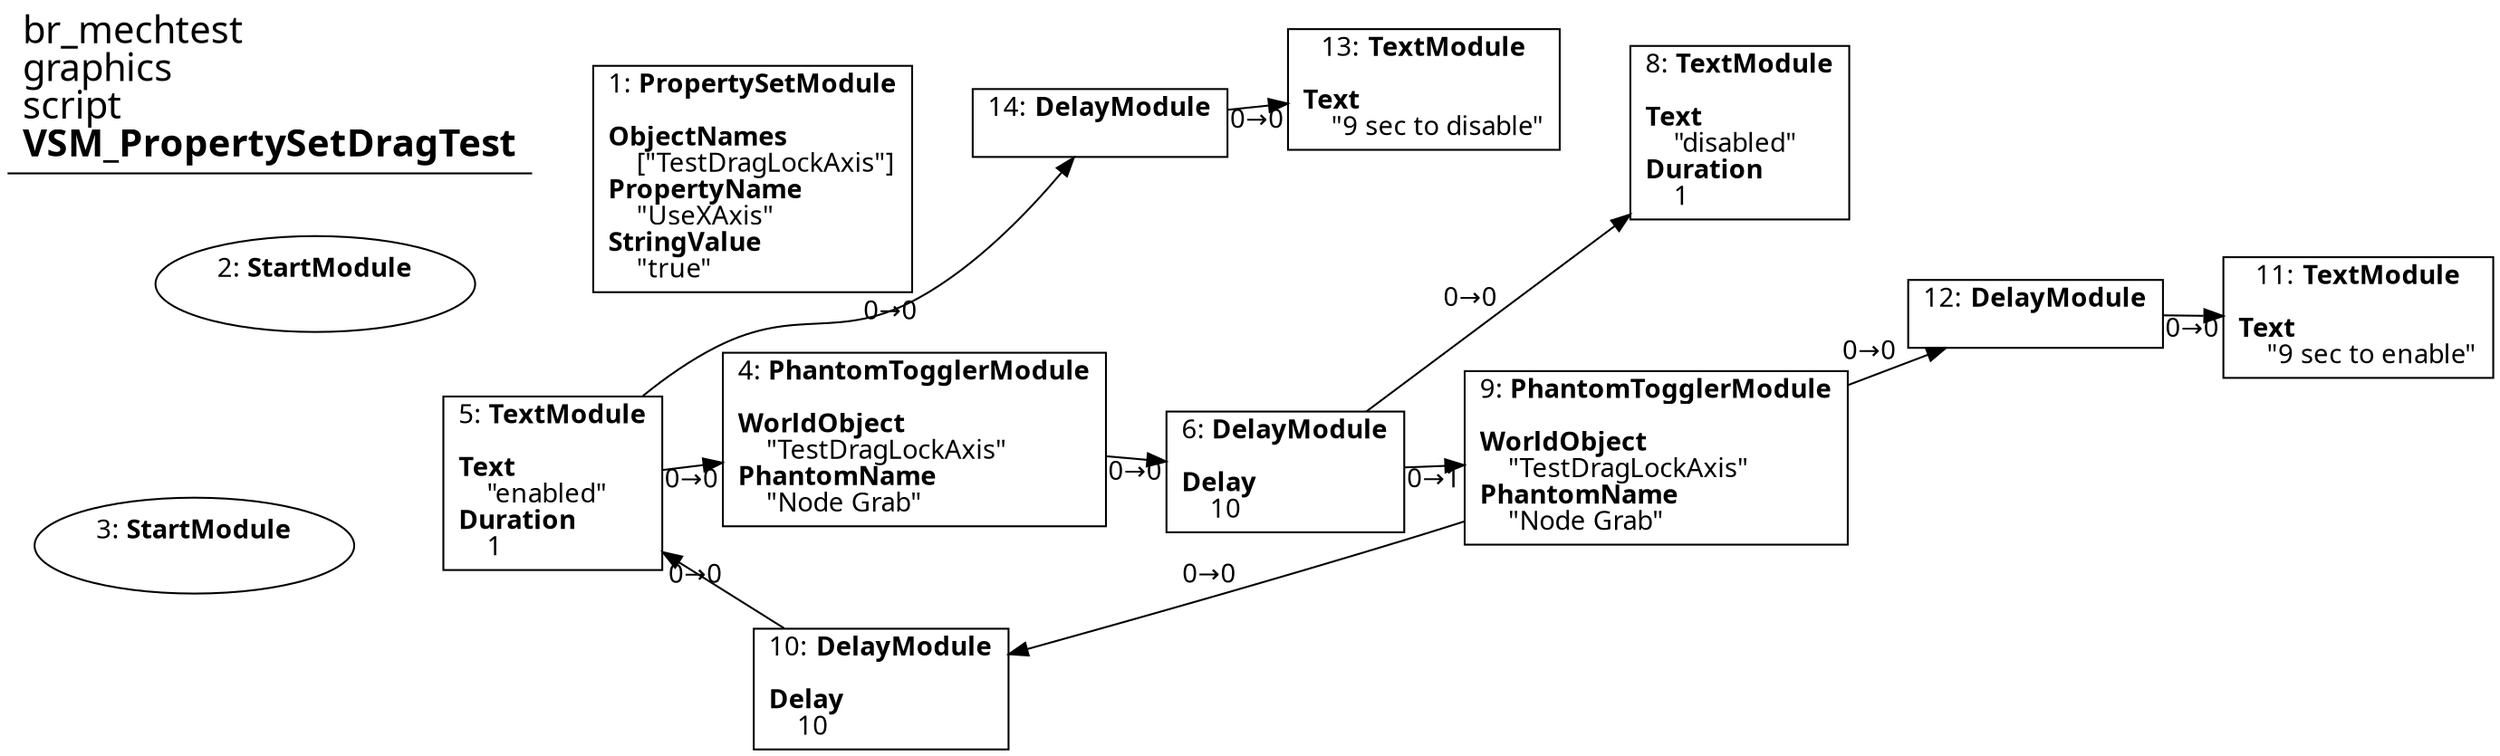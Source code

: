 digraph {
    layout = fdp;
    overlap = prism;
    sep = "+16";
    splines = spline;

    node [ shape = box ];

    graph [ fontname = "Segoe UI" ];
    node [ fontname = "Segoe UI" ];
    edge [ fontname = "Segoe UI" ];

    1 [ label = <1: <b>PropertySetModule</b><br/><br/><b>ObjectNames</b><br align="left"/>    [&quot;TestDragLockAxis&quot;]<br align="left"/><b>PropertyName</b><br align="left"/>    &quot;UseXAxis&quot;<br align="left"/><b>StringValue</b><br align="left"/>    &quot;true&quot;<br align="left"/>> ];
    1 [ pos = "0.36900002,-0.27600002!" ];

    2 [ label = <2: <b>StartModule</b><br/><br/>> ];
    2 [ shape = oval ]
    2 [ pos = "0.164,-0.277!" ];

    3 [ label = <3: <b>StartModule</b><br/><br/>> ];
    3 [ shape = oval ]
    3 [ pos = "0.19900002,-0.572!" ];

    4 [ label = <4: <b>PhantomTogglerModule</b><br/><br/><b>WorldObject</b><br align="left"/>    &quot;TestDragLockAxis&quot;<br align="left"/><b>PhantomName</b><br align="left"/>    &quot;Node Grab&quot;<br align="left"/>> ];
    4 [ pos = "0.76100004,-0.44000003!" ];
    4 -> 6 [ label = "0→0" ];

    5 [ label = <5: <b>TextModule</b><br/><br/><b>Text</b><br align="left"/>    &quot;enabled&quot;<br align="left"/><b>Duration</b><br align="left"/>    1<br align="left"/>> ];
    5 [ pos = "0.518,-0.44000003!" ];
    5 -> 4 [ label = "0→0" ];
    5 -> 14 [ label = "0→0" ];

    6 [ label = <6: <b>DelayModule</b><br/><br/><b>Delay</b><br align="left"/>    10<br align="left"/>> ];
    6 [ pos = "1.079,-0.44000003!" ];
    6 -> 8 [ label = "0→0" ];
    6 -> 9 [ label = "0→1" ];

    8 [ label = <8: <b>TextModule</b><br/><br/><b>Text</b><br align="left"/>    &quot;disabled&quot;<br align="left"/><b>Duration</b><br align="left"/>    1<br align="left"/>> ];
    8 [ pos = "1.264,-0.32200003!" ];

    9 [ label = <9: <b>PhantomTogglerModule</b><br/><br/><b>WorldObject</b><br align="left"/>    &quot;TestDragLockAxis&quot;<br align="left"/><b>PhantomName</b><br align="left"/>    &quot;Node Grab&quot;<br align="left"/>> ];
    9 [ pos = "1.258,-0.41700003!" ];
    9 -> 10 [ label = "0→0" ];
    9 -> 12 [ label = "0→0" ];

    10 [ label = <10: <b>DelayModule</b><br/><br/><b>Delay</b><br align="left"/>    10<br align="left"/>> ];
    10 [ pos = "0.859,-0.693!" ];
    10 -> 5 [ label = "0→0" ];

    11 [ label = <11: <b>TextModule</b><br/><br/><b>Text</b><br align="left"/>    &quot;9 sec to enable&quot;<br align="left"/>> ];
    11 [ pos = "1.674,-0.41700003!" ];

    12 [ label = <12: <b>DelayModule</b><br/><br/>> ];
    12 [ pos = "1.526,-0.41700003!" ];
    12 -> 11 [ label = "0→0" ];

    13 [ label = <13: <b>TextModule</b><br/><br/><b>Text</b><br align="left"/>    &quot;9 sec to disable&quot;<br align="left"/>> ];
    13 [ pos = "0.91,-0.25!" ];

    14 [ label = <14: <b>DelayModule</b><br/><br/>> ];
    14 [ pos = "0.757,-0.25!" ];
    14 -> 13 [ label = "0→0" ];

    title [ pos = "0.163,-0.24900001!" ];
    title [ shape = underline ];
    title [ label = <<font point-size="20">br_mechtest<br align="left"/>graphics<br align="left"/>script<br align="left"/><b>VSM_PropertySetDragTest</b><br align="left"/></font>> ];
}
